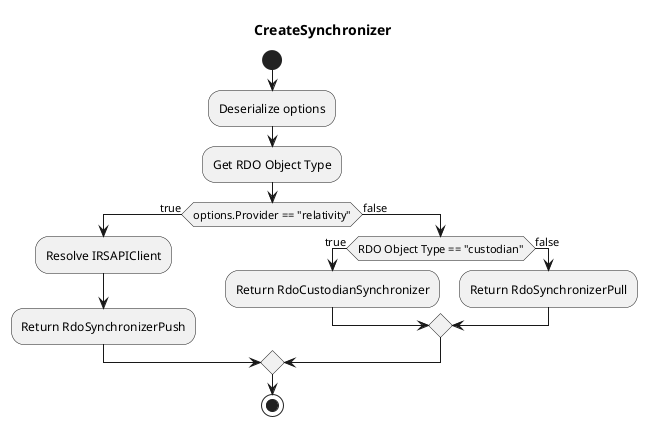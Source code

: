 @startuml

title CreateSynchronizer

start

:Deserialize options;
:Get RDO Object Type;
if (options.Provider == "relativity") then (true)
    :Resolve IRSAPIClient;
    :Return RdoSynchronizerPush;
else (false)
    if (RDO Object Type == "custodian") then (true)
        :Return RdoCustodianSynchronizer;
    else (false)
        :Return RdoSynchronizerPull;
    endif
endif

stop

@enduml